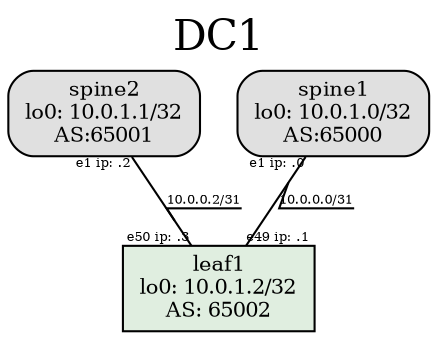 strict digraph "" {
	graph [fontsize=20,
		label=DC1,
		labelloc=t,
		ordering=out
	];
	node [label="\N"];
	spine2	[asn=65001,
		bgp_neigh="{'10.0.0.3': '65002', '10.0.0.7': '65003', '10.0.0.11': '65004', '10.0.0.15': '65005', '10.0.0.19': '65006', '10.0.0.23': '65007', '\
10.0.0.27': '65008', '10.0.0.31': '65009'}",
		constraint=false,
		f_if_ip="{'eth1': '10.0.0.2/31', 'eth2': '10.0.0.6/31', 'eth3': '10.0.0.10/31', 'eth4': '10.0.0.14/31', 'eth5': '10.0.0.18/31', 'eth6': '\
10.0.0.22/31', 'eth7': '10.0.0.26/31', 'eth8': '10.0.0.30/31'}",
		f_int="[9, 10, 11, 12, 13, 14, 15, 16, 17, 18, 19, 20, 21, 22, 23, 24, 25, 26]",
		fillcolor=grey88,
		fontsize=10,
		hostname=spine2,
		label="spine2
lo0: 10.0.1.1/32
AS:65001",
		rank="same; spine1; spine2; ",
		role=spine,
		shape=box,
		style="rounded,filled",
		tailport=s];
	leaf1	[URL="../config/leaf1.txt",
		asn=65002,
		bgp_neigh="{'10.0.0.0': '65000', '10.0.0.2': '65001'}",
		f_if_ip="{'eth49': '10.0.0.1/31', 'eth50': '10.0.0.3/31'}",
		f_int="[51, 52]",
		fillcolor=honeydew2,
		fontsize=10,
		headport=s,
		hostname=leaf1,
		label="leaf1
lo0: 10.0.1.2/32
AS: 65002",
		role=leaf,
		shape=box,
		style=filled];
	spine2 -> leaf1	[arrowhead=none,
		decorate=true,
		e_headlabel="e50 ip: .3",
		e_taillabel="e1 ip: .2",
		fontsize=6,
		headlabel="e50 ip: .3",
		l_ptp="10.0.0.2/31",
		label="10.0.0.2/31",
		taillabel="e1 ip: .2"];
	spine1	[asn=65000,
		bgp_neigh="{'10.0.0.1': '65002', '10.0.0.5': '65003', '10.0.0.9': '65004', '10.0.0.13': '65005', '10.0.0.17': '65006', '10.0.0.21': '65007', '\
10.0.0.25': '65008', '10.0.0.29': '65009'}",
		constraint=false,
		f_if_ip="{'eth1': '10.0.0.0/31', 'eth2': '10.0.0.4/31', 'eth3': '10.0.0.8/31', 'eth4': '10.0.0.12/31', 'eth5': '10.0.0.16/31', 'eth6': '10.0.0.20/\
31', 'eth7': '10.0.0.24/31', 'eth8': '10.0.0.28/31'}",
		f_int="[9, 10, 11, 12, 13, 14, 15, 16, 17, 18, 19, 20, 21, 22, 23, 24, 25, 26]",
		fillcolor=grey88,
		fontsize=10,
		hostname=spine1,
		label="spine1
lo0: 10.0.1.0/32
AS:65000",
		rank="same; spine1; spine2; ",
		role=spine,
		shape=box,
		style="rounded,filled",
		tailport=s];
	spine1 -> leaf1	[arrowhead=none,
		decorate=true,
		e_headlabel="e49 ip: .1",
		e_taillabel="e1 ip: .0",
		fontsize=6,
		headlabel="e49 ip: .1",
		l_ptp="10.0.0.0/31",
		label="10.0.0.0/31",
		taillabel="e1 ip: .0"];
}
